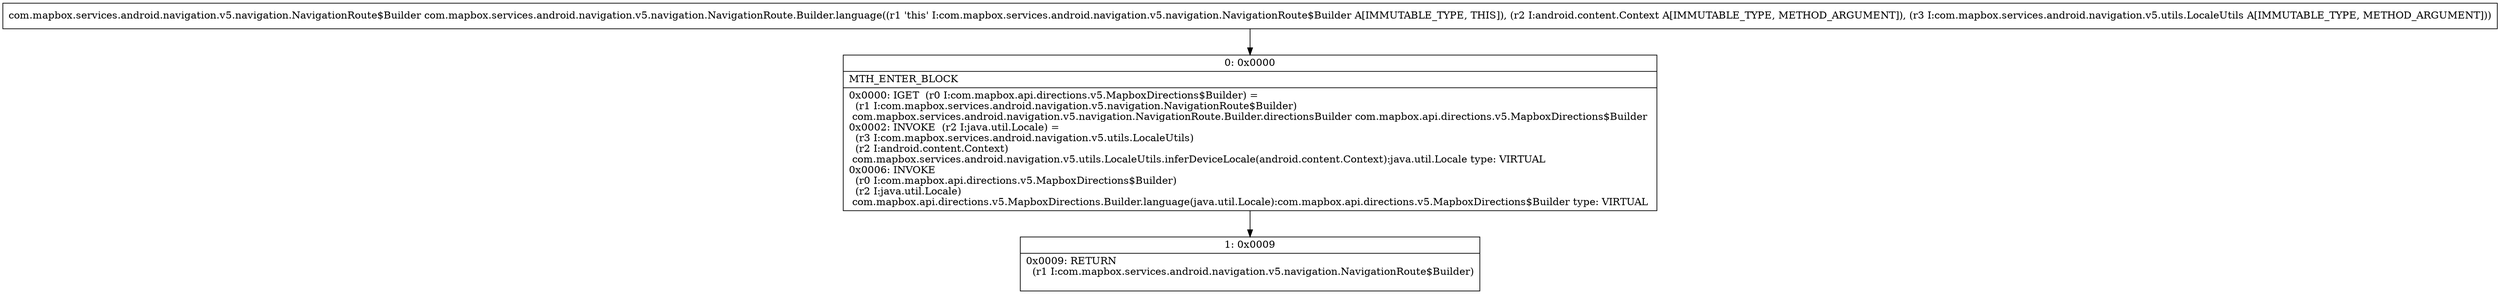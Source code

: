digraph "CFG forcom.mapbox.services.android.navigation.v5.navigation.NavigationRoute.Builder.language(Landroid\/content\/Context;Lcom\/mapbox\/services\/android\/navigation\/v5\/utils\/LocaleUtils;)Lcom\/mapbox\/services\/android\/navigation\/v5\/navigation\/NavigationRoute$Builder;" {
Node_0 [shape=record,label="{0\:\ 0x0000|MTH_ENTER_BLOCK\l|0x0000: IGET  (r0 I:com.mapbox.api.directions.v5.MapboxDirections$Builder) = \l  (r1 I:com.mapbox.services.android.navigation.v5.navigation.NavigationRoute$Builder)\l com.mapbox.services.android.navigation.v5.navigation.NavigationRoute.Builder.directionsBuilder com.mapbox.api.directions.v5.MapboxDirections$Builder \l0x0002: INVOKE  (r2 I:java.util.Locale) = \l  (r3 I:com.mapbox.services.android.navigation.v5.utils.LocaleUtils)\l  (r2 I:android.content.Context)\l com.mapbox.services.android.navigation.v5.utils.LocaleUtils.inferDeviceLocale(android.content.Context):java.util.Locale type: VIRTUAL \l0x0006: INVOKE  \l  (r0 I:com.mapbox.api.directions.v5.MapboxDirections$Builder)\l  (r2 I:java.util.Locale)\l com.mapbox.api.directions.v5.MapboxDirections.Builder.language(java.util.Locale):com.mapbox.api.directions.v5.MapboxDirections$Builder type: VIRTUAL \l}"];
Node_1 [shape=record,label="{1\:\ 0x0009|0x0009: RETURN  \l  (r1 I:com.mapbox.services.android.navigation.v5.navigation.NavigationRoute$Builder)\l \l}"];
MethodNode[shape=record,label="{com.mapbox.services.android.navigation.v5.navigation.NavigationRoute$Builder com.mapbox.services.android.navigation.v5.navigation.NavigationRoute.Builder.language((r1 'this' I:com.mapbox.services.android.navigation.v5.navigation.NavigationRoute$Builder A[IMMUTABLE_TYPE, THIS]), (r2 I:android.content.Context A[IMMUTABLE_TYPE, METHOD_ARGUMENT]), (r3 I:com.mapbox.services.android.navigation.v5.utils.LocaleUtils A[IMMUTABLE_TYPE, METHOD_ARGUMENT])) }"];
MethodNode -> Node_0;
Node_0 -> Node_1;
}

